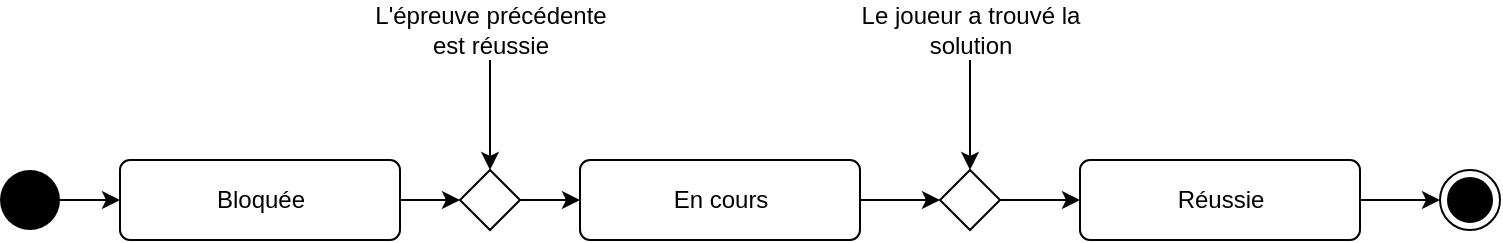 <mxfile version="14.4.2" type="device"><diagram id="O7PBGgJGcEVLvLQQSDLq" name="Page-1"><mxGraphModel dx="1038" dy="599" grid="0" gridSize="10" guides="1" tooltips="1" connect="1" arrows="1" fold="1" page="1" pageScale="1" pageWidth="100000" pageHeight="1600" math="0" shadow="0"><root><mxCell id="0"/><mxCell id="1" parent="0"/><mxCell id="bGixqZTVklr7kWGQnXp5-8" style="edgeStyle=orthogonalEdgeStyle;rounded=0;orthogonalLoop=1;jettySize=auto;html=1;" edge="1" parent="1" source="bGixqZTVklr7kWGQnXp5-1" target="bGixqZTVklr7kWGQnXp5-2"><mxGeometry relative="1" as="geometry"/></mxCell><mxCell id="bGixqZTVklr7kWGQnXp5-1" value="" style="ellipse;fillColor=#000000;strokeColor=none;" vertex="1" parent="1"><mxGeometry x="220" y="415" width="30" height="30" as="geometry"/></mxCell><mxCell id="bGixqZTVklr7kWGQnXp5-9" style="edgeStyle=orthogonalEdgeStyle;rounded=0;orthogonalLoop=1;jettySize=auto;html=1;" edge="1" parent="1" source="bGixqZTVklr7kWGQnXp5-2" target="bGixqZTVklr7kWGQnXp5-3"><mxGeometry relative="1" as="geometry"/></mxCell><mxCell id="bGixqZTVklr7kWGQnXp5-2" value="Bloquée" style="html=1;align=center;verticalAlign=middle;rounded=1;absoluteArcSize=1;arcSize=10;dashed=0;" vertex="1" parent="1"><mxGeometry x="280" y="410" width="140" height="40" as="geometry"/></mxCell><mxCell id="bGixqZTVklr7kWGQnXp5-10" style="edgeStyle=orthogonalEdgeStyle;rounded=0;orthogonalLoop=1;jettySize=auto;html=1;" edge="1" parent="1" source="bGixqZTVklr7kWGQnXp5-3" target="bGixqZTVklr7kWGQnXp5-5"><mxGeometry relative="1" as="geometry"/></mxCell><mxCell id="bGixqZTVklr7kWGQnXp5-3" value="" style="rhombus;" vertex="1" parent="1"><mxGeometry x="450" y="415" width="30" height="30" as="geometry"/></mxCell><mxCell id="bGixqZTVklr7kWGQnXp5-11" style="edgeStyle=orthogonalEdgeStyle;rounded=0;orthogonalLoop=1;jettySize=auto;html=1;" edge="1" parent="1" source="bGixqZTVklr7kWGQnXp5-5" target="bGixqZTVklr7kWGQnXp5-6"><mxGeometry relative="1" as="geometry"/></mxCell><mxCell id="bGixqZTVklr7kWGQnXp5-5" value="En cours" style="html=1;align=center;verticalAlign=middle;rounded=1;absoluteArcSize=1;arcSize=10;dashed=0;" vertex="1" parent="1"><mxGeometry x="510" y="410" width="140" height="40" as="geometry"/></mxCell><mxCell id="bGixqZTVklr7kWGQnXp5-12" style="edgeStyle=orthogonalEdgeStyle;rounded=0;orthogonalLoop=1;jettySize=auto;html=1;" edge="1" parent="1" source="bGixqZTVklr7kWGQnXp5-6" target="bGixqZTVklr7kWGQnXp5-7"><mxGeometry relative="1" as="geometry"/></mxCell><mxCell id="bGixqZTVklr7kWGQnXp5-6" value="" style="rhombus;" vertex="1" parent="1"><mxGeometry x="690" y="415" width="30" height="30" as="geometry"/></mxCell><mxCell id="bGixqZTVklr7kWGQnXp5-14" style="edgeStyle=orthogonalEdgeStyle;rounded=0;orthogonalLoop=1;jettySize=auto;html=1;" edge="1" parent="1" source="bGixqZTVklr7kWGQnXp5-7" target="bGixqZTVklr7kWGQnXp5-13"><mxGeometry relative="1" as="geometry"/></mxCell><mxCell id="bGixqZTVklr7kWGQnXp5-7" value="Réussie" style="html=1;align=center;verticalAlign=middle;rounded=1;absoluteArcSize=1;arcSize=10;dashed=0;" vertex="1" parent="1"><mxGeometry x="760" y="410" width="140" height="40" as="geometry"/></mxCell><mxCell id="bGixqZTVklr7kWGQnXp5-13" value="" style="ellipse;html=1;shape=endState;fillColor=#000000;strokeColor=#000000;" vertex="1" parent="1"><mxGeometry x="940" y="415" width="30" height="30" as="geometry"/></mxCell><mxCell id="bGixqZTVklr7kWGQnXp5-16" style="edgeStyle=orthogonalEdgeStyle;rounded=0;orthogonalLoop=1;jettySize=auto;html=1;" edge="1" parent="1" source="bGixqZTVklr7kWGQnXp5-15" target="bGixqZTVklr7kWGQnXp5-3"><mxGeometry relative="1" as="geometry"/></mxCell><mxCell id="bGixqZTVklr7kWGQnXp5-15" value="L'épreuve précédente est réussie" style="text;html=1;strokeColor=none;fillColor=none;align=center;verticalAlign=middle;whiteSpace=wrap;rounded=0;" vertex="1" parent="1"><mxGeometry x="402.5" y="330" width="125" height="30" as="geometry"/></mxCell><mxCell id="bGixqZTVklr7kWGQnXp5-18" style="edgeStyle=orthogonalEdgeStyle;rounded=0;orthogonalLoop=1;jettySize=auto;html=1;" edge="1" parent="1" source="bGixqZTVklr7kWGQnXp5-17" target="bGixqZTVklr7kWGQnXp5-6"><mxGeometry relative="1" as="geometry"/></mxCell><mxCell id="bGixqZTVklr7kWGQnXp5-17" value="Le joueur a trouvé la solution" style="text;html=1;strokeColor=none;fillColor=none;align=center;verticalAlign=middle;whiteSpace=wrap;rounded=0;" vertex="1" parent="1"><mxGeometry x="642.5" y="330" width="125" height="30" as="geometry"/></mxCell></root></mxGraphModel></diagram></mxfile>